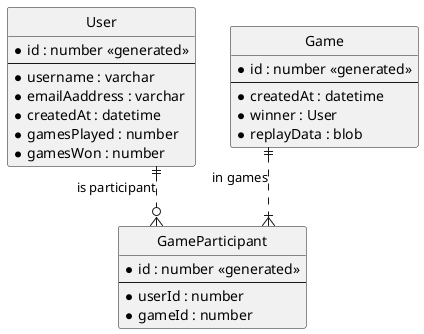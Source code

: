 @startuml erd

' hide the spot
hide circle

' avoid problems with angled crows feet
skinparam linetype ortho

entity "User" as user {
  *id : number <<generated>>
  --
  *username : varchar
  *emailAaddress : varchar
  *createdAt : datetime
  *gamesPlayed : number
  *gamesWon : number
}

entity "Game" as game {
  *id : number <<generated>> 
  --
  *createdAt : datetime
  *winner : User
  *replayData : blob
}

entity "GameParticipant" as part {
  *id : number <<generated>>
  --
  *userId : number
  *gameId : number
}


user ||..o{ part : is participant
game ||..|{ part : in games

@enduml

